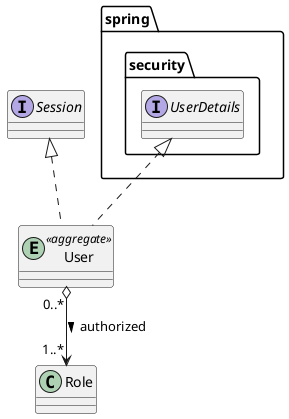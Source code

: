{
  "sha1": "pd2qs59ofecr0gz674famsho0dcijm7",
  "insertion": {
    "when": "2024-06-04T17:28:41.019Z",
    "url": "https://github.com/plantuml/plantuml/issues/726",
    "user": "plantuml@gmail.com"
  }
}
@startuml
entity User << aggregate >> implements spring.security.UserDetails, Session
User "0..*" o--> "1..*" Role : > authorized
@enduml

